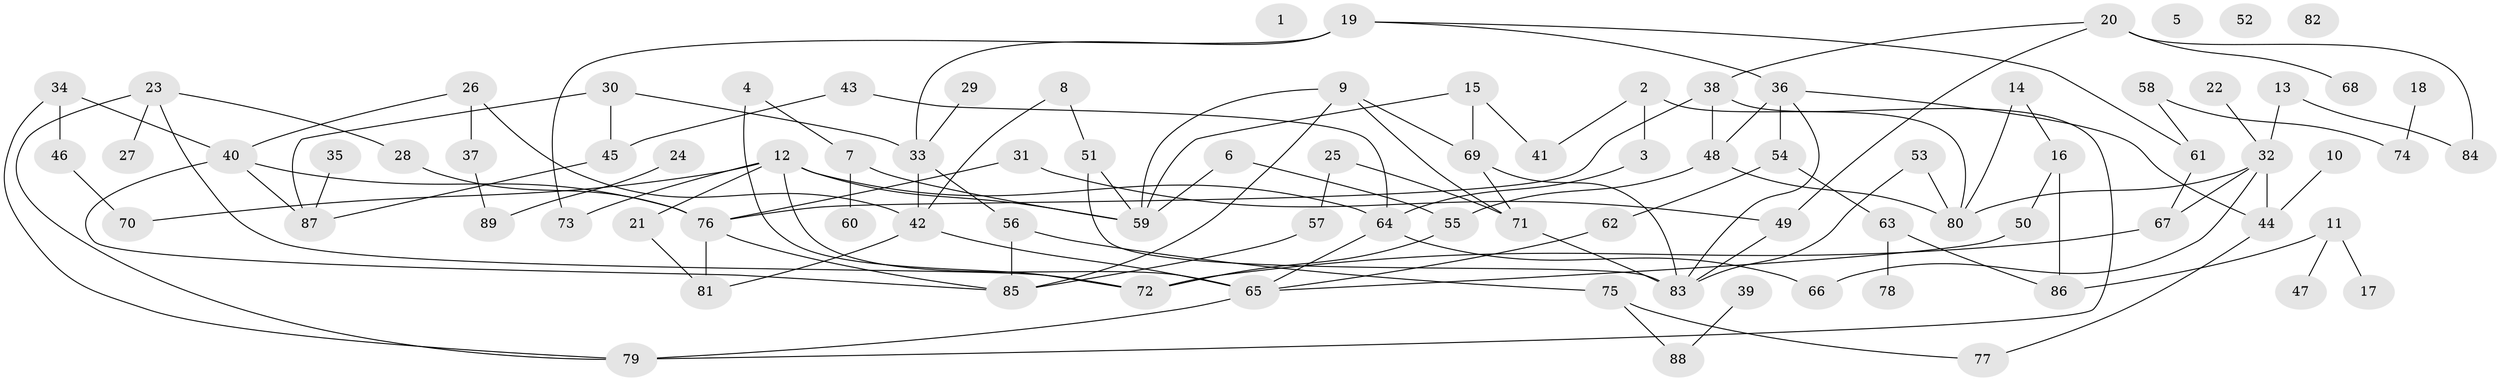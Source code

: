 // coarse degree distribution, {0: 0.07547169811320754, 6: 0.11320754716981132, 4: 0.05660377358490566, 7: 0.018867924528301886, 3: 0.2641509433962264, 1: 0.18867924528301888, 11: 0.03773584905660377, 5: 0.05660377358490566, 2: 0.18867924528301888}
// Generated by graph-tools (version 1.1) at 2025/16/03/04/25 18:16:34]
// undirected, 89 vertices, 123 edges
graph export_dot {
graph [start="1"]
  node [color=gray90,style=filled];
  1;
  2;
  3;
  4;
  5;
  6;
  7;
  8;
  9;
  10;
  11;
  12;
  13;
  14;
  15;
  16;
  17;
  18;
  19;
  20;
  21;
  22;
  23;
  24;
  25;
  26;
  27;
  28;
  29;
  30;
  31;
  32;
  33;
  34;
  35;
  36;
  37;
  38;
  39;
  40;
  41;
  42;
  43;
  44;
  45;
  46;
  47;
  48;
  49;
  50;
  51;
  52;
  53;
  54;
  55;
  56;
  57;
  58;
  59;
  60;
  61;
  62;
  63;
  64;
  65;
  66;
  67;
  68;
  69;
  70;
  71;
  72;
  73;
  74;
  75;
  76;
  77;
  78;
  79;
  80;
  81;
  82;
  83;
  84;
  85;
  86;
  87;
  88;
  89;
  2 -- 3;
  2 -- 41;
  2 -- 80;
  3 -- 64;
  4 -- 7;
  4 -- 72;
  6 -- 55;
  6 -- 59;
  7 -- 59;
  7 -- 60;
  8 -- 42;
  8 -- 51;
  9 -- 59;
  9 -- 69;
  9 -- 71;
  9 -- 85;
  10 -- 44;
  11 -- 17;
  11 -- 47;
  11 -- 86;
  12 -- 21;
  12 -- 59;
  12 -- 64;
  12 -- 65;
  12 -- 70;
  12 -- 73;
  13 -- 32;
  13 -- 84;
  14 -- 16;
  14 -- 80;
  15 -- 41;
  15 -- 59;
  15 -- 69;
  16 -- 50;
  16 -- 86;
  18 -- 74;
  19 -- 33;
  19 -- 36;
  19 -- 61;
  19 -- 73;
  20 -- 38;
  20 -- 49;
  20 -- 68;
  20 -- 84;
  21 -- 81;
  22 -- 32;
  23 -- 27;
  23 -- 28;
  23 -- 72;
  23 -- 79;
  24 -- 89;
  25 -- 57;
  25 -- 71;
  26 -- 37;
  26 -- 40;
  26 -- 42;
  28 -- 76;
  29 -- 33;
  30 -- 33;
  30 -- 45;
  30 -- 87;
  31 -- 49;
  31 -- 76;
  32 -- 44;
  32 -- 66;
  32 -- 67;
  32 -- 80;
  33 -- 42;
  33 -- 56;
  34 -- 40;
  34 -- 46;
  34 -- 79;
  35 -- 87;
  36 -- 44;
  36 -- 48;
  36 -- 54;
  36 -- 83;
  37 -- 89;
  38 -- 48;
  38 -- 76;
  38 -- 79;
  39 -- 88;
  40 -- 76;
  40 -- 85;
  40 -- 87;
  42 -- 65;
  42 -- 81;
  43 -- 45;
  43 -- 64;
  44 -- 77;
  45 -- 87;
  46 -- 70;
  48 -- 55;
  48 -- 80;
  49 -- 83;
  50 -- 65;
  51 -- 59;
  51 -- 83;
  53 -- 80;
  53 -- 83;
  54 -- 62;
  54 -- 63;
  55 -- 72;
  56 -- 75;
  56 -- 85;
  57 -- 85;
  58 -- 61;
  58 -- 74;
  61 -- 67;
  62 -- 65;
  63 -- 78;
  63 -- 86;
  64 -- 65;
  64 -- 66;
  65 -- 79;
  67 -- 72;
  69 -- 71;
  69 -- 83;
  71 -- 83;
  75 -- 77;
  75 -- 88;
  76 -- 81;
  76 -- 85;
}
